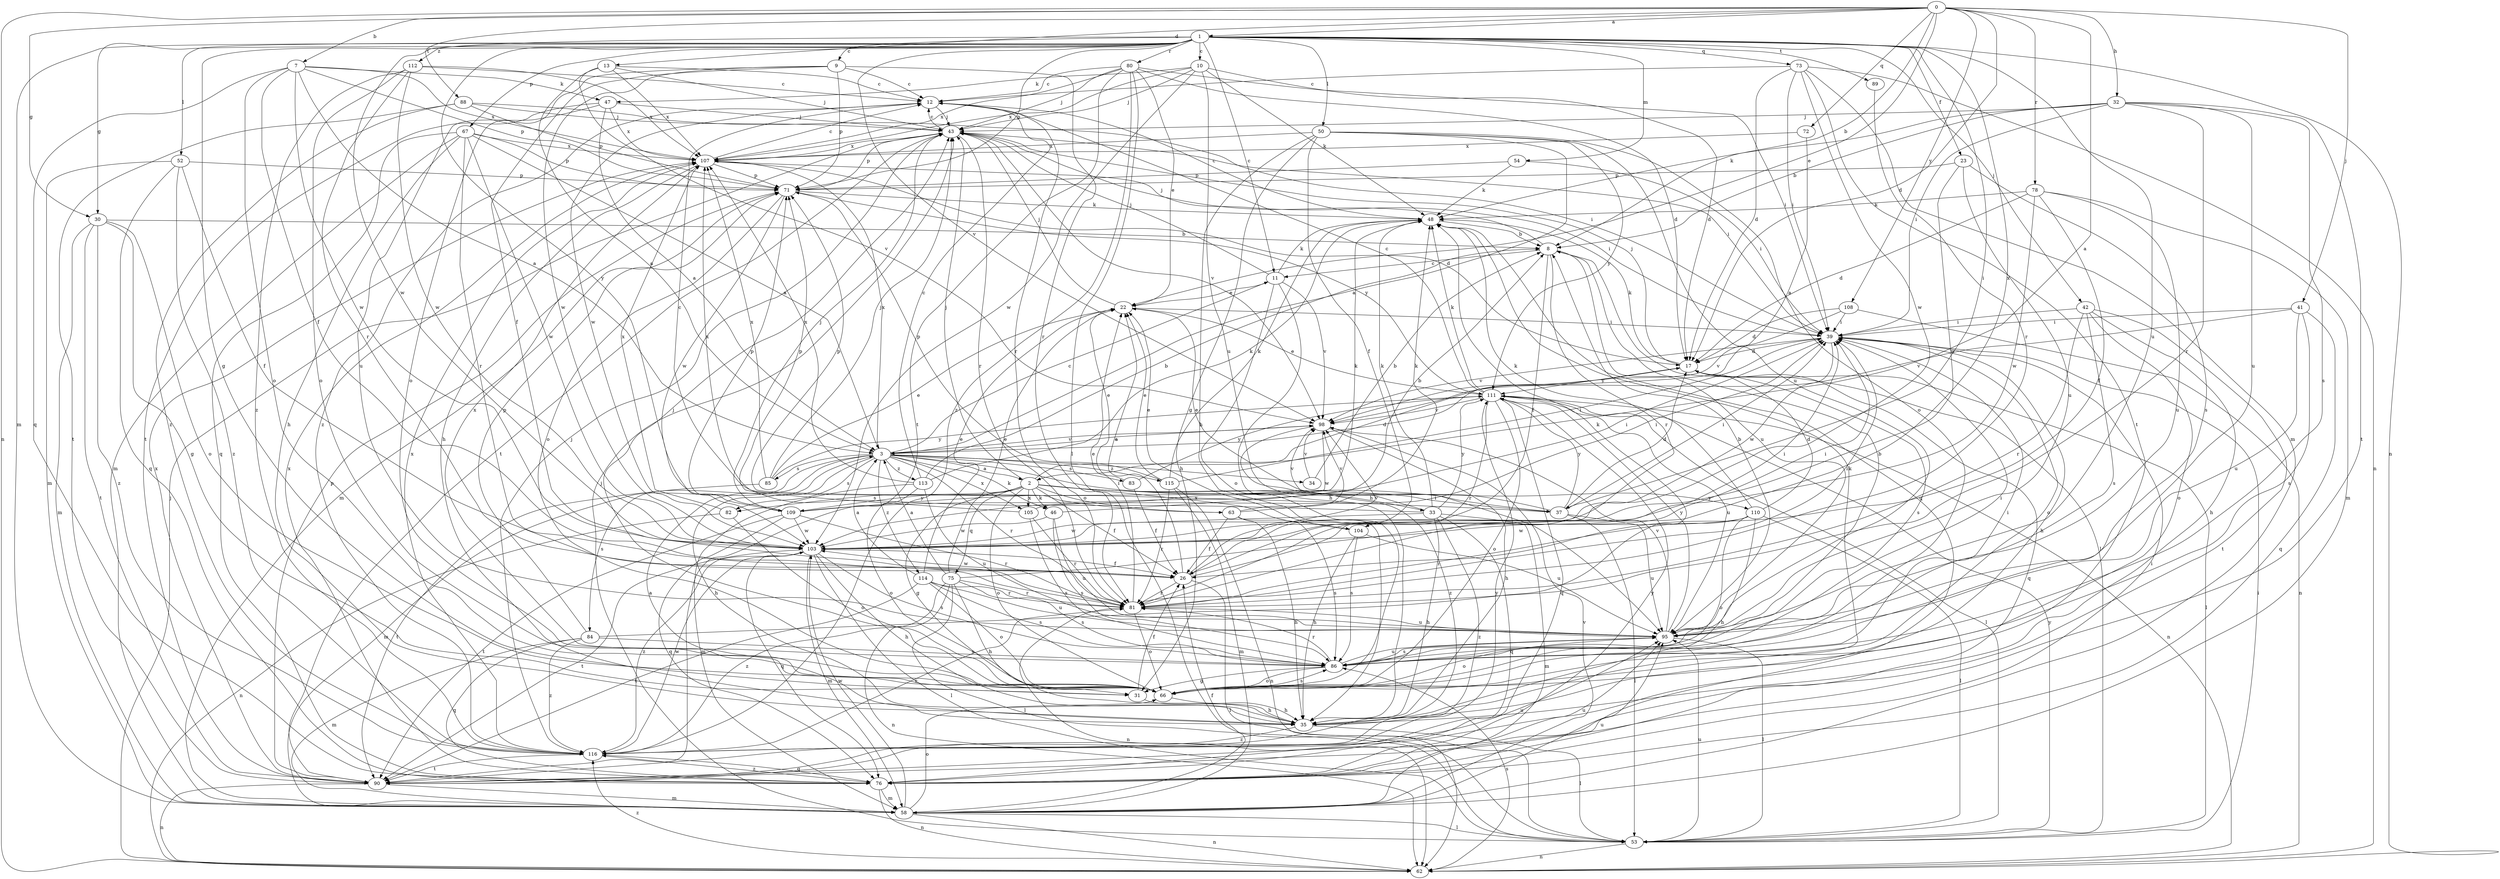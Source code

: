 strict digraph  {
0;
1;
2;
3;
7;
8;
9;
10;
11;
12;
13;
17;
22;
23;
26;
30;
31;
32;
33;
34;
35;
37;
39;
41;
42;
43;
46;
47;
48;
50;
52;
53;
54;
58;
62;
63;
66;
67;
71;
72;
73;
75;
76;
78;
80;
81;
82;
83;
84;
85;
86;
88;
89;
90;
95;
98;
103;
104;
105;
107;
108;
109;
110;
111;
112;
113;
114;
115;
116;
0 -> 1  [label=a];
0 -> 2  [label=a];
0 -> 7  [label=b];
0 -> 8  [label=b];
0 -> 13  [label=d];
0 -> 17  [label=d];
0 -> 22  [label=e];
0 -> 30  [label=g];
0 -> 32  [label=h];
0 -> 41  [label=j];
0 -> 62  [label=n];
0 -> 72  [label=q];
0 -> 78  [label=r];
0 -> 88  [label=t];
0 -> 108  [label=y];
1 -> 9  [label=c];
1 -> 10  [label=c];
1 -> 11  [label=c];
1 -> 23  [label=f];
1 -> 30  [label=g];
1 -> 31  [label=g];
1 -> 37  [label=i];
1 -> 42  [label=j];
1 -> 50  [label=l];
1 -> 52  [label=l];
1 -> 54  [label=m];
1 -> 58  [label=m];
1 -> 62  [label=n];
1 -> 67  [label=p];
1 -> 71  [label=p];
1 -> 73  [label=q];
1 -> 80  [label=r];
1 -> 89  [label=t];
1 -> 95  [label=u];
1 -> 98  [label=v];
1 -> 103  [label=w];
1 -> 104  [label=x];
1 -> 109  [label=y];
1 -> 112  [label=z];
2 -> 17  [label=d];
2 -> 26  [label=f];
2 -> 31  [label=g];
2 -> 33  [label=h];
2 -> 37  [label=i];
2 -> 43  [label=j];
2 -> 46  [label=k];
2 -> 63  [label=o];
2 -> 66  [label=o];
2 -> 75  [label=q];
2 -> 82  [label=s];
2 -> 104  [label=x];
2 -> 105  [label=x];
2 -> 109  [label=y];
2 -> 110  [label=y];
3 -> 2  [label=a];
3 -> 11  [label=c];
3 -> 34  [label=h];
3 -> 35  [label=h];
3 -> 37  [label=i];
3 -> 46  [label=k];
3 -> 58  [label=m];
3 -> 81  [label=r];
3 -> 82  [label=s];
3 -> 83  [label=s];
3 -> 84  [label=s];
3 -> 85  [label=s];
3 -> 98  [label=v];
3 -> 105  [label=x];
3 -> 107  [label=x];
3 -> 113  [label=z];
3 -> 114  [label=z];
3 -> 115  [label=z];
7 -> 3  [label=a];
7 -> 26  [label=f];
7 -> 47  [label=k];
7 -> 66  [label=o];
7 -> 71  [label=p];
7 -> 76  [label=q];
7 -> 103  [label=w];
7 -> 107  [label=x];
8 -> 11  [label=c];
8 -> 26  [label=f];
8 -> 43  [label=j];
8 -> 53  [label=l];
8 -> 81  [label=r];
8 -> 95  [label=u];
9 -> 12  [label=c];
9 -> 26  [label=f];
9 -> 66  [label=o];
9 -> 71  [label=p];
9 -> 81  [label=r];
9 -> 103  [label=w];
10 -> 17  [label=d];
10 -> 43  [label=j];
10 -> 47  [label=k];
10 -> 48  [label=k];
10 -> 95  [label=u];
10 -> 103  [label=w];
10 -> 107  [label=x];
11 -> 22  [label=e];
11 -> 35  [label=h];
11 -> 43  [label=j];
11 -> 48  [label=k];
11 -> 66  [label=o];
11 -> 98  [label=v];
12 -> 43  [label=j];
12 -> 81  [label=r];
12 -> 103  [label=w];
12 -> 116  [label=z];
13 -> 3  [label=a];
13 -> 12  [label=c];
13 -> 43  [label=j];
13 -> 98  [label=v];
13 -> 107  [label=x];
17 -> 43  [label=j];
17 -> 48  [label=k];
17 -> 53  [label=l];
17 -> 76  [label=q];
17 -> 86  [label=s];
17 -> 111  [label=y];
22 -> 39  [label=i];
22 -> 43  [label=j];
23 -> 71  [label=p];
23 -> 86  [label=s];
23 -> 95  [label=u];
23 -> 103  [label=w];
26 -> 22  [label=e];
26 -> 39  [label=i];
26 -> 53  [label=l];
26 -> 81  [label=r];
26 -> 98  [label=v];
26 -> 103  [label=w];
30 -> 8  [label=b];
30 -> 31  [label=g];
30 -> 58  [label=m];
30 -> 66  [label=o];
30 -> 90  [label=t];
30 -> 116  [label=z];
31 -> 26  [label=f];
31 -> 35  [label=h];
32 -> 8  [label=b];
32 -> 39  [label=i];
32 -> 43  [label=j];
32 -> 48  [label=k];
32 -> 81  [label=r];
32 -> 86  [label=s];
32 -> 90  [label=t];
32 -> 95  [label=u];
33 -> 12  [label=c];
33 -> 35  [label=h];
33 -> 48  [label=k];
33 -> 58  [label=m];
33 -> 76  [label=q];
33 -> 98  [label=v];
33 -> 103  [label=w];
33 -> 111  [label=y];
33 -> 116  [label=z];
34 -> 8  [label=b];
34 -> 98  [label=v];
35 -> 3  [label=a];
35 -> 48  [label=k];
35 -> 53  [label=l];
35 -> 116  [label=z];
37 -> 17  [label=d];
37 -> 22  [label=e];
37 -> 39  [label=i];
37 -> 53  [label=l];
37 -> 71  [label=p];
37 -> 95  [label=u];
37 -> 111  [label=y];
39 -> 17  [label=d];
39 -> 35  [label=h];
39 -> 66  [label=o];
39 -> 98  [label=v];
39 -> 103  [label=w];
41 -> 39  [label=i];
41 -> 76  [label=q];
41 -> 86  [label=s];
41 -> 95  [label=u];
41 -> 98  [label=v];
42 -> 35  [label=h];
42 -> 39  [label=i];
42 -> 66  [label=o];
42 -> 81  [label=r];
42 -> 86  [label=s];
42 -> 90  [label=t];
43 -> 12  [label=c];
43 -> 39  [label=i];
43 -> 71  [label=p];
43 -> 81  [label=r];
43 -> 90  [label=t];
43 -> 98  [label=v];
43 -> 107  [label=x];
46 -> 8  [label=b];
46 -> 86  [label=s];
46 -> 95  [label=u];
46 -> 103  [label=w];
47 -> 3  [label=a];
47 -> 43  [label=j];
47 -> 90  [label=t];
47 -> 95  [label=u];
47 -> 107  [label=x];
48 -> 8  [label=b];
48 -> 12  [label=c];
48 -> 76  [label=q];
50 -> 3  [label=a];
50 -> 26  [label=f];
50 -> 31  [label=g];
50 -> 35  [label=h];
50 -> 66  [label=o];
50 -> 95  [label=u];
50 -> 107  [label=x];
50 -> 111  [label=y];
52 -> 26  [label=f];
52 -> 58  [label=m];
52 -> 71  [label=p];
52 -> 76  [label=q];
52 -> 116  [label=z];
53 -> 39  [label=i];
53 -> 43  [label=j];
53 -> 62  [label=n];
53 -> 95  [label=u];
53 -> 111  [label=y];
54 -> 39  [label=i];
54 -> 48  [label=k];
54 -> 71  [label=p];
58 -> 26  [label=f];
58 -> 53  [label=l];
58 -> 62  [label=n];
58 -> 66  [label=o];
58 -> 95  [label=u];
58 -> 98  [label=v];
58 -> 103  [label=w];
62 -> 43  [label=j];
62 -> 86  [label=s];
62 -> 116  [label=z];
63 -> 26  [label=f];
63 -> 35  [label=h];
63 -> 48  [label=k];
63 -> 86  [label=s];
63 -> 98  [label=v];
63 -> 107  [label=x];
66 -> 35  [label=h];
66 -> 39  [label=i];
66 -> 43  [label=j];
66 -> 86  [label=s];
67 -> 3  [label=a];
67 -> 35  [label=h];
67 -> 58  [label=m];
67 -> 71  [label=p];
67 -> 76  [label=q];
67 -> 81  [label=r];
67 -> 103  [label=w];
67 -> 107  [label=x];
71 -> 48  [label=k];
71 -> 58  [label=m];
71 -> 66  [label=o];
71 -> 103  [label=w];
71 -> 111  [label=y];
72 -> 3  [label=a];
72 -> 107  [label=x];
73 -> 12  [label=c];
73 -> 17  [label=d];
73 -> 39  [label=i];
73 -> 58  [label=m];
73 -> 62  [label=n];
73 -> 90  [label=t];
73 -> 103  [label=w];
75 -> 3  [label=a];
75 -> 22  [label=e];
75 -> 35  [label=h];
75 -> 39  [label=i];
75 -> 53  [label=l];
75 -> 62  [label=n];
75 -> 81  [label=r];
75 -> 86  [label=s];
75 -> 116  [label=z];
76 -> 39  [label=i];
76 -> 58  [label=m];
76 -> 62  [label=n];
76 -> 95  [label=u];
76 -> 107  [label=x];
76 -> 111  [label=y];
76 -> 116  [label=z];
78 -> 17  [label=d];
78 -> 26  [label=f];
78 -> 48  [label=k];
78 -> 58  [label=m];
78 -> 95  [label=u];
78 -> 103  [label=w];
80 -> 12  [label=c];
80 -> 17  [label=d];
80 -> 22  [label=e];
80 -> 39  [label=i];
80 -> 43  [label=j];
80 -> 53  [label=l];
80 -> 90  [label=t];
80 -> 107  [label=x];
80 -> 116  [label=z];
81 -> 22  [label=e];
81 -> 39  [label=i];
81 -> 62  [label=n];
81 -> 66  [label=o];
81 -> 95  [label=u];
82 -> 62  [label=n];
82 -> 66  [label=o];
82 -> 107  [label=x];
83 -> 22  [label=e];
83 -> 26  [label=f];
83 -> 111  [label=y];
84 -> 48  [label=k];
84 -> 58  [label=m];
84 -> 71  [label=p];
84 -> 76  [label=q];
84 -> 86  [label=s];
84 -> 116  [label=z];
85 -> 22  [label=e];
85 -> 43  [label=j];
85 -> 90  [label=t];
85 -> 107  [label=x];
85 -> 111  [label=y];
86 -> 8  [label=b];
86 -> 31  [label=g];
86 -> 39  [label=i];
86 -> 66  [label=o];
86 -> 81  [label=r];
86 -> 95  [label=u];
86 -> 107  [label=x];
88 -> 39  [label=i];
88 -> 43  [label=j];
88 -> 71  [label=p];
88 -> 90  [label=t];
88 -> 116  [label=z];
89 -> 81  [label=r];
90 -> 58  [label=m];
90 -> 62  [label=n];
90 -> 71  [label=p];
90 -> 95  [label=u];
90 -> 107  [label=x];
90 -> 111  [label=y];
95 -> 8  [label=b];
95 -> 53  [label=l];
95 -> 66  [label=o];
95 -> 86  [label=s];
95 -> 98  [label=v];
95 -> 111  [label=y];
98 -> 3  [label=a];
98 -> 35  [label=h];
98 -> 103  [label=w];
98 -> 116  [label=z];
103 -> 26  [label=f];
103 -> 35  [label=h];
103 -> 53  [label=l];
103 -> 58  [label=m];
103 -> 76  [label=q];
103 -> 86  [label=s];
103 -> 90  [label=t];
103 -> 116  [label=z];
104 -> 22  [label=e];
104 -> 35  [label=h];
104 -> 86  [label=s];
104 -> 95  [label=u];
105 -> 39  [label=i];
105 -> 71  [label=p];
105 -> 81  [label=r];
105 -> 86  [label=s];
107 -> 12  [label=c];
107 -> 17  [label=d];
107 -> 35  [label=h];
107 -> 39  [label=i];
107 -> 71  [label=p];
108 -> 17  [label=d];
108 -> 39  [label=i];
108 -> 62  [label=n];
108 -> 98  [label=v];
109 -> 39  [label=i];
109 -> 43  [label=j];
109 -> 48  [label=k];
109 -> 71  [label=p];
109 -> 76  [label=q];
109 -> 81  [label=r];
109 -> 90  [label=t];
109 -> 103  [label=w];
110 -> 17  [label=d];
110 -> 35  [label=h];
110 -> 48  [label=k];
110 -> 53  [label=l];
110 -> 66  [label=o];
110 -> 81  [label=r];
110 -> 103  [label=w];
111 -> 12  [label=c];
111 -> 22  [label=e];
111 -> 48  [label=k];
111 -> 53  [label=l];
111 -> 62  [label=n];
111 -> 66  [label=o];
111 -> 76  [label=q];
111 -> 81  [label=r];
111 -> 95  [label=u];
111 -> 98  [label=v];
112 -> 12  [label=c];
112 -> 66  [label=o];
112 -> 81  [label=r];
112 -> 103  [label=w];
112 -> 107  [label=x];
112 -> 116  [label=z];
113 -> 8  [label=b];
113 -> 12  [label=c];
113 -> 48  [label=k];
113 -> 58  [label=m];
113 -> 66  [label=o];
113 -> 95  [label=u];
113 -> 107  [label=x];
114 -> 3  [label=a];
114 -> 22  [label=e];
114 -> 66  [label=o];
114 -> 81  [label=r];
114 -> 86  [label=s];
114 -> 90  [label=t];
114 -> 95  [label=u];
115 -> 22  [label=e];
115 -> 39  [label=i];
115 -> 48  [label=k];
115 -> 58  [label=m];
115 -> 62  [label=n];
115 -> 71  [label=p];
115 -> 81  [label=r];
116 -> 43  [label=j];
116 -> 76  [label=q];
116 -> 81  [label=r];
116 -> 90  [label=t];
116 -> 103  [label=w];
116 -> 107  [label=x];
}
